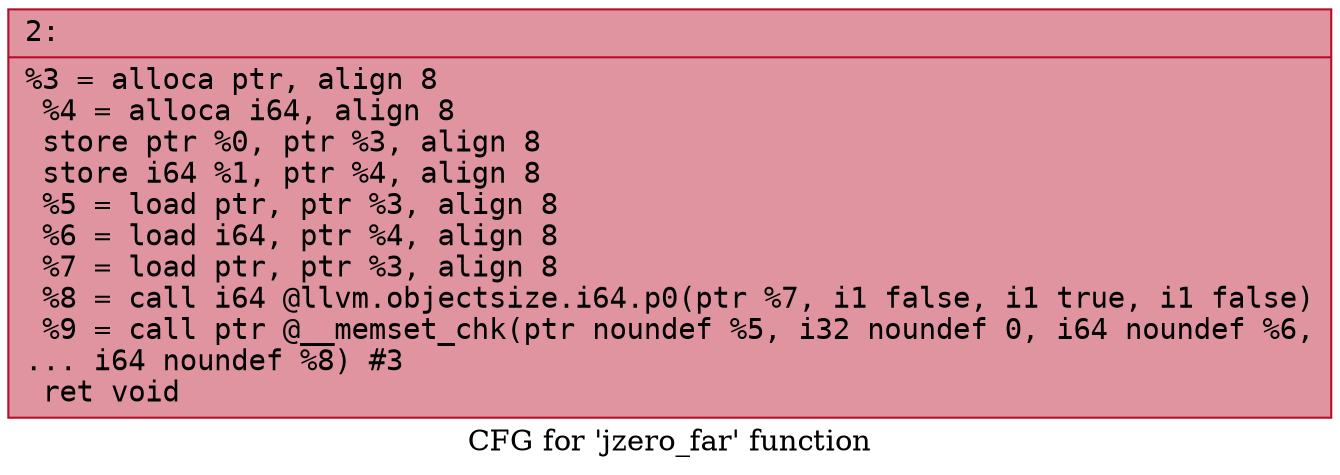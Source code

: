 digraph "CFG for 'jzero_far' function" {
	label="CFG for 'jzero_far' function";

	Node0x60000002e2b0 [shape=record,color="#b70d28ff", style=filled, fillcolor="#b70d2870" fontname="Courier",label="{2:\l|  %3 = alloca ptr, align 8\l  %4 = alloca i64, align 8\l  store ptr %0, ptr %3, align 8\l  store i64 %1, ptr %4, align 8\l  %5 = load ptr, ptr %3, align 8\l  %6 = load i64, ptr %4, align 8\l  %7 = load ptr, ptr %3, align 8\l  %8 = call i64 @llvm.objectsize.i64.p0(ptr %7, i1 false, i1 true, i1 false)\l  %9 = call ptr @__memset_chk(ptr noundef %5, i32 noundef 0, i64 noundef %6,\l... i64 noundef %8) #3\l  ret void\l}"];
}
